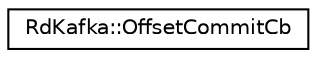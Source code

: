 digraph "Graphical Class Hierarchy"
{
  edge [fontname="Helvetica",fontsize="10",labelfontname="Helvetica",labelfontsize="10"];
  node [fontname="Helvetica",fontsize="10",shape=record];
  rankdir="LR";
  Node1 [label="RdKafka::OffsetCommitCb",height=0.2,width=0.4,color="black", fillcolor="white", style="filled",URL="$classRdKafka_1_1OffsetCommitCb.html"];
}
